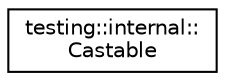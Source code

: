 digraph "Graphical Class Hierarchy"
{
  edge [fontname="Helvetica",fontsize="10",labelfontname="Helvetica",labelfontsize="10"];
  node [fontname="Helvetica",fontsize="10",shape=record];
  rankdir="LR";
  Node1 [label="testing::internal::\lCastable",height=0.2,width=0.4,color="black", fillcolor="white", style="filled",URL="$classtesting_1_1internal_1_1_castable.html"];
}
